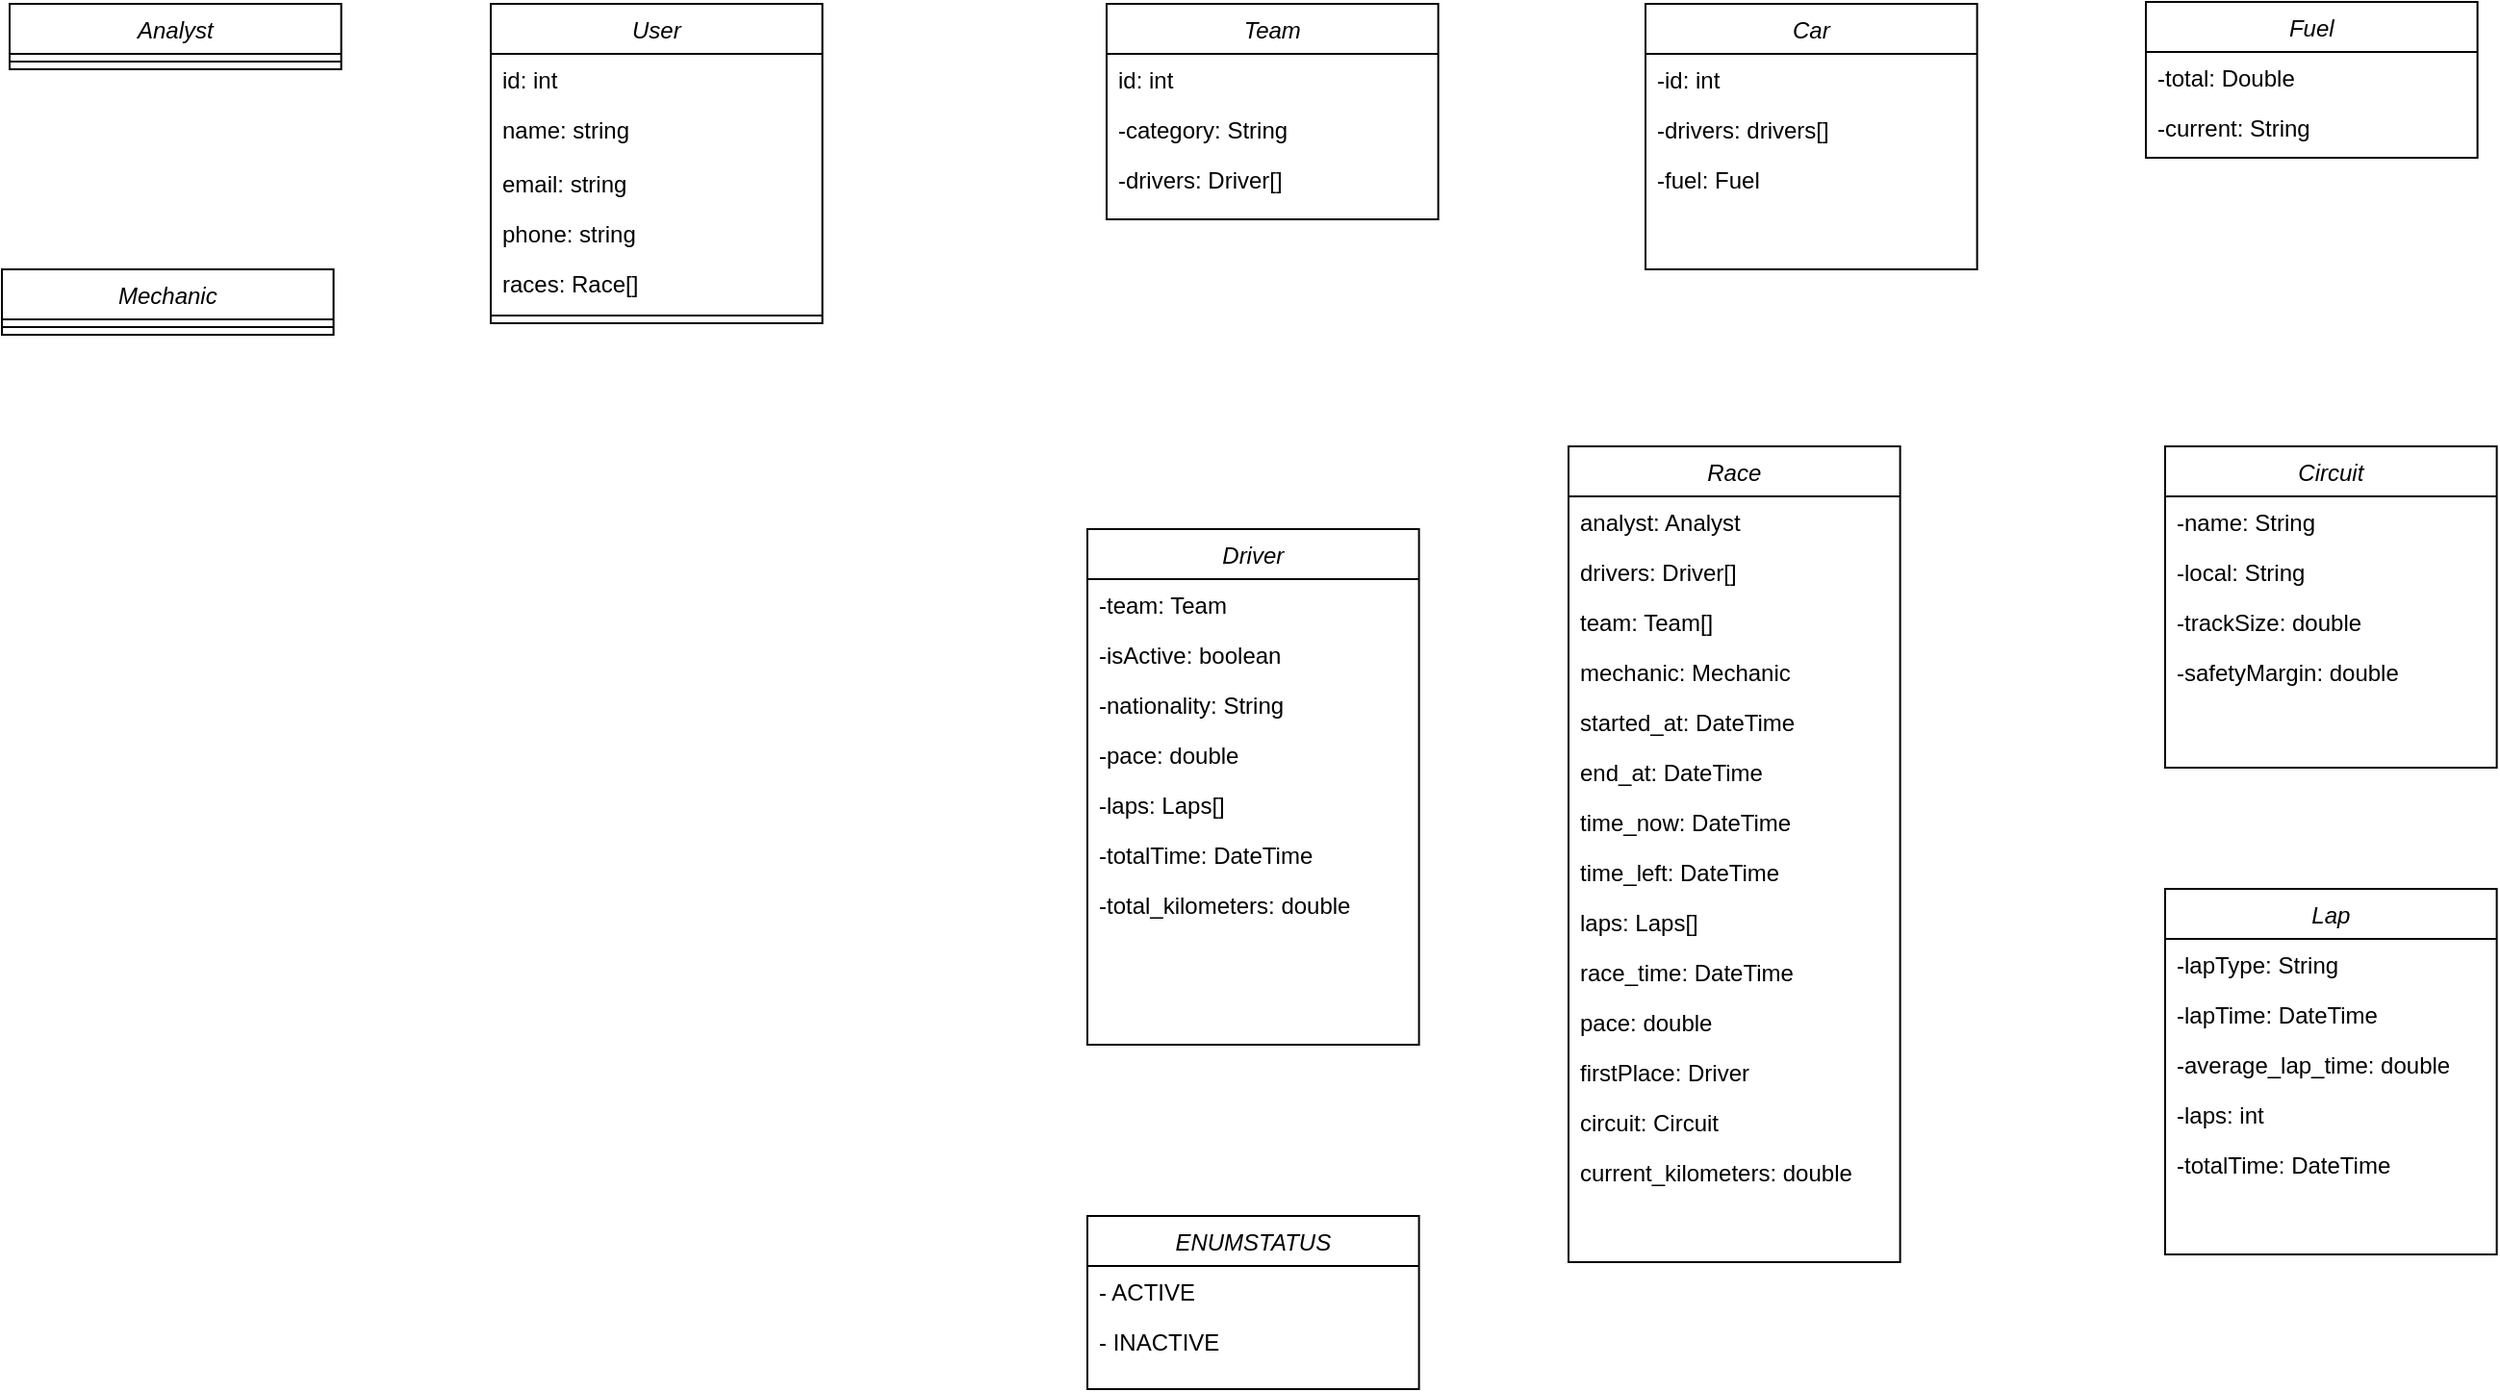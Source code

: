 <mxfile version="21.0.4" type="github">
  <diagram id="C5RBs43oDa-KdzZeNtuy" name="Page-1">
    <mxGraphModel dx="2053" dy="936" grid="1" gridSize="10" guides="1" tooltips="1" connect="1" arrows="1" fold="1" page="1" pageScale="1" pageWidth="827" pageHeight="1169" math="0" shadow="0">
      <root>
        <mxCell id="WIyWlLk6GJQsqaUBKTNV-0" />
        <mxCell id="WIyWlLk6GJQsqaUBKTNV-1" parent="WIyWlLk6GJQsqaUBKTNV-0" />
        <mxCell id="zkfFHV4jXpPFQw0GAbJ--0" value="User" style="swimlane;fontStyle=2;align=center;verticalAlign=top;childLayout=stackLayout;horizontal=1;startSize=26;horizontalStack=0;resizeParent=1;resizeLast=0;collapsible=1;marginBottom=0;rounded=0;shadow=0;strokeWidth=1;" parent="WIyWlLk6GJQsqaUBKTNV-1" vertex="1">
          <mxGeometry x="-160" y="120" width="172.31" height="166" as="geometry">
            <mxRectangle x="230" y="140" width="160" height="26" as="alternateBounds" />
          </mxGeometry>
        </mxCell>
        <mxCell id="zkfFHV4jXpPFQw0GAbJ--1" value="id: int" style="text;align=left;verticalAlign=top;spacingLeft=4;spacingRight=4;overflow=hidden;rotatable=0;points=[[0,0.5],[1,0.5]];portConstraint=eastwest;" parent="zkfFHV4jXpPFQw0GAbJ--0" vertex="1">
          <mxGeometry y="26" width="172.31" height="26" as="geometry" />
        </mxCell>
        <mxCell id="zkfFHV4jXpPFQw0GAbJ--2" value="name: string" style="text;align=left;verticalAlign=top;spacingLeft=4;spacingRight=4;overflow=hidden;rotatable=0;points=[[0,0.5],[1,0.5]];portConstraint=eastwest;rounded=0;shadow=0;html=0;" parent="zkfFHV4jXpPFQw0GAbJ--0" vertex="1">
          <mxGeometry y="52" width="172.31" height="28" as="geometry" />
        </mxCell>
        <mxCell id="zkfFHV4jXpPFQw0GAbJ--3" value="email: string" style="text;align=left;verticalAlign=top;spacingLeft=4;spacingRight=4;overflow=hidden;rotatable=0;points=[[0,0.5],[1,0.5]];portConstraint=eastwest;rounded=0;shadow=0;html=0;" parent="zkfFHV4jXpPFQw0GAbJ--0" vertex="1">
          <mxGeometry y="80" width="172.31" height="26" as="geometry" />
        </mxCell>
        <mxCell id="9AGuQ0FXEvpkbl0KZOvJ-0" value="phone: string" style="text;align=left;verticalAlign=top;spacingLeft=4;spacingRight=4;overflow=hidden;rotatable=0;points=[[0,0.5],[1,0.5]];portConstraint=eastwest;rounded=0;shadow=0;html=0;" parent="zkfFHV4jXpPFQw0GAbJ--0" vertex="1">
          <mxGeometry y="106" width="172.31" height="26" as="geometry" />
        </mxCell>
        <mxCell id="9AGuQ0FXEvpkbl0KZOvJ-44" value="races: Race[]" style="text;align=left;verticalAlign=top;spacingLeft=4;spacingRight=4;overflow=hidden;rotatable=0;points=[[0,0.5],[1,0.5]];portConstraint=eastwest;rounded=0;shadow=0;html=0;" parent="zkfFHV4jXpPFQw0GAbJ--0" vertex="1">
          <mxGeometry y="132" width="172.31" height="26" as="geometry" />
        </mxCell>
        <mxCell id="zkfFHV4jXpPFQw0GAbJ--4" value="" style="line;html=1;strokeWidth=1;align=left;verticalAlign=middle;spacingTop=-1;spacingLeft=3;spacingRight=3;rotatable=0;labelPosition=right;points=[];portConstraint=eastwest;" parent="zkfFHV4jXpPFQw0GAbJ--0" vertex="1">
          <mxGeometry y="158" width="172.31" height="8" as="geometry" />
        </mxCell>
        <mxCell id="9AGuQ0FXEvpkbl0KZOvJ-2" value="Mechanic" style="swimlane;fontStyle=2;align=center;verticalAlign=top;childLayout=stackLayout;horizontal=1;startSize=26;horizontalStack=0;resizeParent=1;resizeLast=0;collapsible=1;marginBottom=0;rounded=0;shadow=0;strokeWidth=1;" parent="WIyWlLk6GJQsqaUBKTNV-1" vertex="1">
          <mxGeometry x="-414" y="258" width="172.31" height="34" as="geometry">
            <mxRectangle x="230" y="140" width="160" height="26" as="alternateBounds" />
          </mxGeometry>
        </mxCell>
        <mxCell id="9AGuQ0FXEvpkbl0KZOvJ-7" value="" style="line;html=1;strokeWidth=1;align=left;verticalAlign=middle;spacingTop=-1;spacingLeft=3;spacingRight=3;rotatable=0;labelPosition=right;points=[];portConstraint=eastwest;" parent="9AGuQ0FXEvpkbl0KZOvJ-2" vertex="1">
          <mxGeometry y="26" width="172.31" height="8" as="geometry" />
        </mxCell>
        <mxCell id="9AGuQ0FXEvpkbl0KZOvJ-11" value="Driver" style="swimlane;fontStyle=2;align=center;verticalAlign=top;childLayout=stackLayout;horizontal=1;startSize=26;horizontalStack=0;resizeParent=1;resizeLast=0;collapsible=1;marginBottom=0;rounded=0;shadow=0;strokeWidth=1;" parent="WIyWlLk6GJQsqaUBKTNV-1" vertex="1">
          <mxGeometry x="150" y="393" width="172.31" height="268" as="geometry">
            <mxRectangle x="230" y="140" width="160" height="26" as="alternateBounds" />
          </mxGeometry>
        </mxCell>
        <mxCell id="9AGuQ0FXEvpkbl0KZOvJ-26" value="-team: Team" style="text;align=left;verticalAlign=top;spacingLeft=4;spacingRight=4;overflow=hidden;rotatable=0;points=[[0,0.5],[1,0.5]];portConstraint=eastwest;rounded=0;shadow=0;html=0;" parent="9AGuQ0FXEvpkbl0KZOvJ-11" vertex="1">
          <mxGeometry y="26" width="172.31" height="26" as="geometry" />
        </mxCell>
        <mxCell id="9AGuQ0FXEvpkbl0KZOvJ-38" value="-isActive: boolean" style="text;align=left;verticalAlign=top;spacingLeft=4;spacingRight=4;overflow=hidden;rotatable=0;points=[[0,0.5],[1,0.5]];portConstraint=eastwest;rounded=0;shadow=0;html=0;" parent="9AGuQ0FXEvpkbl0KZOvJ-11" vertex="1">
          <mxGeometry y="52" width="172.31" height="26" as="geometry" />
        </mxCell>
        <mxCell id="9AGuQ0FXEvpkbl0KZOvJ-40" value="-nationality: String&#xa;&#xa;" style="text;align=left;verticalAlign=top;spacingLeft=4;spacingRight=4;overflow=hidden;rotatable=0;points=[[0,0.5],[1,0.5]];portConstraint=eastwest;rounded=0;shadow=0;html=0;" parent="9AGuQ0FXEvpkbl0KZOvJ-11" vertex="1">
          <mxGeometry y="78" width="172.31" height="26" as="geometry" />
        </mxCell>
        <mxCell id="9AGuQ0FXEvpkbl0KZOvJ-67" value="-pace: double" style="text;align=left;verticalAlign=top;spacingLeft=4;spacingRight=4;overflow=hidden;rotatable=0;points=[[0,0.5],[1,0.5]];portConstraint=eastwest;rounded=0;shadow=0;html=0;" parent="9AGuQ0FXEvpkbl0KZOvJ-11" vertex="1">
          <mxGeometry y="104" width="172.31" height="26" as="geometry" />
        </mxCell>
        <mxCell id="9AGuQ0FXEvpkbl0KZOvJ-68" value="-laps: Laps[]" style="text;align=left;verticalAlign=top;spacingLeft=4;spacingRight=4;overflow=hidden;rotatable=0;points=[[0,0.5],[1,0.5]];portConstraint=eastwest;rounded=0;shadow=0;html=0;" parent="9AGuQ0FXEvpkbl0KZOvJ-11" vertex="1">
          <mxGeometry y="130" width="172.31" height="26" as="geometry" />
        </mxCell>
        <mxCell id="9AGuQ0FXEvpkbl0KZOvJ-69" value="-totalTime: DateTime" style="text;align=left;verticalAlign=top;spacingLeft=4;spacingRight=4;overflow=hidden;rotatable=0;points=[[0,0.5],[1,0.5]];portConstraint=eastwest;rounded=0;shadow=0;html=0;" parent="9AGuQ0FXEvpkbl0KZOvJ-11" vertex="1">
          <mxGeometry y="156" width="172.31" height="26" as="geometry" />
        </mxCell>
        <mxCell id="9AGuQ0FXEvpkbl0KZOvJ-74" value="-total_kilometers: double" style="text;align=left;verticalAlign=top;spacingLeft=4;spacingRight=4;overflow=hidden;rotatable=0;points=[[0,0.5],[1,0.5]];portConstraint=eastwest;rounded=0;shadow=0;html=0;" parent="9AGuQ0FXEvpkbl0KZOvJ-11" vertex="1">
          <mxGeometry y="182" width="172.31" height="26" as="geometry" />
        </mxCell>
        <mxCell id="9AGuQ0FXEvpkbl0KZOvJ-18" value="Race" style="swimlane;fontStyle=2;align=center;verticalAlign=top;childLayout=stackLayout;horizontal=1;startSize=26;horizontalStack=0;resizeParent=1;resizeLast=0;collapsible=1;marginBottom=0;rounded=0;shadow=0;strokeWidth=1;" parent="WIyWlLk6GJQsqaUBKTNV-1" vertex="1">
          <mxGeometry x="400" y="350" width="172.31" height="424" as="geometry">
            <mxRectangle x="230" y="140" width="160" height="26" as="alternateBounds" />
          </mxGeometry>
        </mxCell>
        <mxCell id="9AGuQ0FXEvpkbl0KZOvJ-23" value="analyst: Analyst&#xa;&#xa;" style="text;align=left;verticalAlign=top;spacingLeft=4;spacingRight=4;overflow=hidden;rotatable=0;points=[[0,0.5],[1,0.5]];portConstraint=eastwest;rounded=0;shadow=0;html=0;" parent="9AGuQ0FXEvpkbl0KZOvJ-18" vertex="1">
          <mxGeometry y="26" width="172.31" height="26" as="geometry" />
        </mxCell>
        <mxCell id="9AGuQ0FXEvpkbl0KZOvJ-24" value="drivers: Driver[]&#xa;&#xa;" style="text;align=left;verticalAlign=top;spacingLeft=4;spacingRight=4;overflow=hidden;rotatable=0;points=[[0,0.5],[1,0.5]];portConstraint=eastwest;rounded=0;shadow=0;html=0;" parent="9AGuQ0FXEvpkbl0KZOvJ-18" vertex="1">
          <mxGeometry y="52" width="172.31" height="26" as="geometry" />
        </mxCell>
        <mxCell id="9AGuQ0FXEvpkbl0KZOvJ-25" value="team: Team[]&#xa;&#xa;" style="text;align=left;verticalAlign=top;spacingLeft=4;spacingRight=4;overflow=hidden;rotatable=0;points=[[0,0.5],[1,0.5]];portConstraint=eastwest;rounded=0;shadow=0;html=0;" parent="9AGuQ0FXEvpkbl0KZOvJ-18" vertex="1">
          <mxGeometry y="78" width="172.31" height="26" as="geometry" />
        </mxCell>
        <mxCell id="9AGuQ0FXEvpkbl0KZOvJ-43" value="mechanic: Mechanic&#xa;&#xa;" style="text;align=left;verticalAlign=top;spacingLeft=4;spacingRight=4;overflow=hidden;rotatable=0;points=[[0,0.5],[1,0.5]];portConstraint=eastwest;rounded=0;shadow=0;html=0;" parent="9AGuQ0FXEvpkbl0KZOvJ-18" vertex="1">
          <mxGeometry y="104" width="172.31" height="26" as="geometry" />
        </mxCell>
        <mxCell id="9AGuQ0FXEvpkbl0KZOvJ-45" value="started_at: DateTime&#xa;&#xa;" style="text;align=left;verticalAlign=top;spacingLeft=4;spacingRight=4;overflow=hidden;rotatable=0;points=[[0,0.5],[1,0.5]];portConstraint=eastwest;rounded=0;shadow=0;html=0;" parent="9AGuQ0FXEvpkbl0KZOvJ-18" vertex="1">
          <mxGeometry y="130" width="172.31" height="26" as="geometry" />
        </mxCell>
        <mxCell id="9AGuQ0FXEvpkbl0KZOvJ-46" value="end_at: DateTime&#xa;&#xa;" style="text;align=left;verticalAlign=top;spacingLeft=4;spacingRight=4;overflow=hidden;rotatable=0;points=[[0,0.5],[1,0.5]];portConstraint=eastwest;rounded=0;shadow=0;html=0;" parent="9AGuQ0FXEvpkbl0KZOvJ-18" vertex="1">
          <mxGeometry y="156" width="172.31" height="26" as="geometry" />
        </mxCell>
        <mxCell id="9AGuQ0FXEvpkbl0KZOvJ-47" value="time_now: DateTime&#xa;&#xa;" style="text;align=left;verticalAlign=top;spacingLeft=4;spacingRight=4;overflow=hidden;rotatable=0;points=[[0,0.5],[1,0.5]];portConstraint=eastwest;rounded=0;shadow=0;html=0;" parent="9AGuQ0FXEvpkbl0KZOvJ-18" vertex="1">
          <mxGeometry y="182" width="172.31" height="26" as="geometry" />
        </mxCell>
        <mxCell id="9AGuQ0FXEvpkbl0KZOvJ-48" value="time_left: DateTime&#xa;&#xa;" style="text;align=left;verticalAlign=top;spacingLeft=4;spacingRight=4;overflow=hidden;rotatable=0;points=[[0,0.5],[1,0.5]];portConstraint=eastwest;rounded=0;shadow=0;html=0;" parent="9AGuQ0FXEvpkbl0KZOvJ-18" vertex="1">
          <mxGeometry y="208" width="172.31" height="26" as="geometry" />
        </mxCell>
        <mxCell id="9AGuQ0FXEvpkbl0KZOvJ-80" value="laps: Laps[]&#xa;" style="text;align=left;verticalAlign=top;spacingLeft=4;spacingRight=4;overflow=hidden;rotatable=0;points=[[0,0.5],[1,0.5]];portConstraint=eastwest;rounded=0;shadow=0;html=0;" parent="9AGuQ0FXEvpkbl0KZOvJ-18" vertex="1">
          <mxGeometry y="234" width="172.31" height="26" as="geometry" />
        </mxCell>
        <mxCell id="9AGuQ0FXEvpkbl0KZOvJ-49" value="race_time: DateTime&#xa;&#xa;" style="text;align=left;verticalAlign=top;spacingLeft=4;spacingRight=4;overflow=hidden;rotatable=0;points=[[0,0.5],[1,0.5]];portConstraint=eastwest;rounded=0;shadow=0;html=0;" parent="9AGuQ0FXEvpkbl0KZOvJ-18" vertex="1">
          <mxGeometry y="260" width="172.31" height="26" as="geometry" />
        </mxCell>
        <mxCell id="9AGuQ0FXEvpkbl0KZOvJ-62" value="pace: double" style="text;align=left;verticalAlign=top;spacingLeft=4;spacingRight=4;overflow=hidden;rotatable=0;points=[[0,0.5],[1,0.5]];portConstraint=eastwest;rounded=0;shadow=0;html=0;" parent="9AGuQ0FXEvpkbl0KZOvJ-18" vertex="1">
          <mxGeometry y="286" width="172.31" height="26" as="geometry" />
        </mxCell>
        <mxCell id="9AGuQ0FXEvpkbl0KZOvJ-63" value="firstPlace: Driver" style="text;align=left;verticalAlign=top;spacingLeft=4;spacingRight=4;overflow=hidden;rotatable=0;points=[[0,0.5],[1,0.5]];portConstraint=eastwest;rounded=0;shadow=0;html=0;" parent="9AGuQ0FXEvpkbl0KZOvJ-18" vertex="1">
          <mxGeometry y="312" width="172.31" height="26" as="geometry" />
        </mxCell>
        <mxCell id="9AGuQ0FXEvpkbl0KZOvJ-72" value="circuit: Circuit" style="text;align=left;verticalAlign=top;spacingLeft=4;spacingRight=4;overflow=hidden;rotatable=0;points=[[0,0.5],[1,0.5]];portConstraint=eastwest;rounded=0;shadow=0;html=0;" parent="9AGuQ0FXEvpkbl0KZOvJ-18" vertex="1">
          <mxGeometry y="338" width="172.31" height="26" as="geometry" />
        </mxCell>
        <mxCell id="9AGuQ0FXEvpkbl0KZOvJ-73" value="current_kilometers: double" style="text;align=left;verticalAlign=top;spacingLeft=4;spacingRight=4;overflow=hidden;rotatable=0;points=[[0,0.5],[1,0.5]];portConstraint=eastwest;rounded=0;shadow=0;html=0;" parent="9AGuQ0FXEvpkbl0KZOvJ-18" vertex="1">
          <mxGeometry y="364" width="172.31" height="26" as="geometry" />
        </mxCell>
        <mxCell id="9AGuQ0FXEvpkbl0KZOvJ-27" value="Team" style="swimlane;fontStyle=2;align=center;verticalAlign=top;childLayout=stackLayout;horizontal=1;startSize=26;horizontalStack=0;resizeParent=1;resizeLast=0;collapsible=1;marginBottom=0;rounded=0;shadow=0;strokeWidth=1;" parent="WIyWlLk6GJQsqaUBKTNV-1" vertex="1">
          <mxGeometry x="160" y="120" width="172.31" height="112" as="geometry">
            <mxRectangle x="230" y="140" width="160" height="26" as="alternateBounds" />
          </mxGeometry>
        </mxCell>
        <mxCell id="9AGuQ0FXEvpkbl0KZOvJ-28" value="id: int&#xa;" style="text;align=left;verticalAlign=top;spacingLeft=4;spacingRight=4;overflow=hidden;rotatable=0;points=[[0,0.5],[1,0.5]];portConstraint=eastwest;rounded=0;shadow=0;html=0;" parent="9AGuQ0FXEvpkbl0KZOvJ-27" vertex="1">
          <mxGeometry y="26" width="172.31" height="26" as="geometry" />
        </mxCell>
        <mxCell id="9AGuQ0FXEvpkbl0KZOvJ-33" value="-category: String&#xa;" style="text;align=left;verticalAlign=top;spacingLeft=4;spacingRight=4;overflow=hidden;rotatable=0;points=[[0,0.5],[1,0.5]];portConstraint=eastwest;rounded=0;shadow=0;html=0;" parent="9AGuQ0FXEvpkbl0KZOvJ-27" vertex="1">
          <mxGeometry y="52" width="172.31" height="26" as="geometry" />
        </mxCell>
        <mxCell id="9AGuQ0FXEvpkbl0KZOvJ-34" value="-drivers: Driver[]&#xa;" style="text;align=left;verticalAlign=top;spacingLeft=4;spacingRight=4;overflow=hidden;rotatable=0;points=[[0,0.5],[1,0.5]];portConstraint=eastwest;rounded=0;shadow=0;html=0;" parent="9AGuQ0FXEvpkbl0KZOvJ-27" vertex="1">
          <mxGeometry y="78" width="172.31" height="26" as="geometry" />
        </mxCell>
        <mxCell id="9AGuQ0FXEvpkbl0KZOvJ-75" value="Car" style="swimlane;fontStyle=2;align=center;verticalAlign=top;childLayout=stackLayout;horizontal=1;startSize=26;horizontalStack=0;resizeParent=1;resizeLast=0;collapsible=1;marginBottom=0;rounded=0;shadow=0;strokeWidth=1;" parent="WIyWlLk6GJQsqaUBKTNV-1" vertex="1">
          <mxGeometry x="440" y="120" width="172.31" height="138" as="geometry">
            <mxRectangle x="230" y="140" width="160" height="26" as="alternateBounds" />
          </mxGeometry>
        </mxCell>
        <mxCell id="9AGuQ0FXEvpkbl0KZOvJ-76" value="-id: int&#xa;" style="text;align=left;verticalAlign=top;spacingLeft=4;spacingRight=4;overflow=hidden;rotatable=0;points=[[0,0.5],[1,0.5]];portConstraint=eastwest;rounded=0;shadow=0;html=0;" parent="9AGuQ0FXEvpkbl0KZOvJ-75" vertex="1">
          <mxGeometry y="26" width="172.31" height="26" as="geometry" />
        </mxCell>
        <mxCell id="9AGuQ0FXEvpkbl0KZOvJ-78" value="-drivers: drivers[]&#xa;" style="text;align=left;verticalAlign=top;spacingLeft=4;spacingRight=4;overflow=hidden;rotatable=0;points=[[0,0.5],[1,0.5]];portConstraint=eastwest;rounded=0;shadow=0;html=0;" parent="9AGuQ0FXEvpkbl0KZOvJ-75" vertex="1">
          <mxGeometry y="52" width="172.31" height="26" as="geometry" />
        </mxCell>
        <mxCell id="9AGuQ0FXEvpkbl0KZOvJ-81" value="-fuel: Fuel&#xa;" style="text;align=left;verticalAlign=top;spacingLeft=4;spacingRight=4;overflow=hidden;rotatable=0;points=[[0,0.5],[1,0.5]];portConstraint=eastwest;rounded=0;shadow=0;html=0;" parent="9AGuQ0FXEvpkbl0KZOvJ-75" vertex="1">
          <mxGeometry y="78" width="172.31" height="26" as="geometry" />
        </mxCell>
        <mxCell id="9AGuQ0FXEvpkbl0KZOvJ-51" value="Circuit" style="swimlane;fontStyle=2;align=center;verticalAlign=top;childLayout=stackLayout;horizontal=1;startSize=26;horizontalStack=0;resizeParent=1;resizeLast=0;collapsible=1;marginBottom=0;rounded=0;shadow=0;strokeWidth=1;" parent="WIyWlLk6GJQsqaUBKTNV-1" vertex="1">
          <mxGeometry x="710" y="350" width="172.31" height="167" as="geometry">
            <mxRectangle x="230" y="140" width="160" height="26" as="alternateBounds" />
          </mxGeometry>
        </mxCell>
        <mxCell id="9AGuQ0FXEvpkbl0KZOvJ-53" value="-name: String&#xa;" style="text;align=left;verticalAlign=top;spacingLeft=4;spacingRight=4;overflow=hidden;rotatable=0;points=[[0,0.5],[1,0.5]];portConstraint=eastwest;rounded=0;shadow=0;html=0;" parent="9AGuQ0FXEvpkbl0KZOvJ-51" vertex="1">
          <mxGeometry y="26" width="172.31" height="26" as="geometry" />
        </mxCell>
        <mxCell id="9AGuQ0FXEvpkbl0KZOvJ-56" value="-local: String&#xa;" style="text;align=left;verticalAlign=top;spacingLeft=4;spacingRight=4;overflow=hidden;rotatable=0;points=[[0,0.5],[1,0.5]];portConstraint=eastwest;rounded=0;shadow=0;html=0;" parent="9AGuQ0FXEvpkbl0KZOvJ-51" vertex="1">
          <mxGeometry y="52" width="172.31" height="26" as="geometry" />
        </mxCell>
        <mxCell id="9AGuQ0FXEvpkbl0KZOvJ-57" value="-trackSize: double&#xa;" style="text;align=left;verticalAlign=top;spacingLeft=4;spacingRight=4;overflow=hidden;rotatable=0;points=[[0,0.5],[1,0.5]];portConstraint=eastwest;rounded=0;shadow=0;html=0;" parent="9AGuQ0FXEvpkbl0KZOvJ-51" vertex="1">
          <mxGeometry y="78" width="172.31" height="26" as="geometry" />
        </mxCell>
        <mxCell id="9AGuQ0FXEvpkbl0KZOvJ-58" value="-safetyMargin: double&#xa;" style="text;align=left;verticalAlign=top;spacingLeft=4;spacingRight=4;overflow=hidden;rotatable=0;points=[[0,0.5],[1,0.5]];portConstraint=eastwest;rounded=0;shadow=0;html=0;" parent="9AGuQ0FXEvpkbl0KZOvJ-51" vertex="1">
          <mxGeometry y="104" width="172.31" height="26" as="geometry" />
        </mxCell>
        <mxCell id="9AGuQ0FXEvpkbl0KZOvJ-59" value="Analyst" style="swimlane;fontStyle=2;align=center;verticalAlign=top;childLayout=stackLayout;horizontal=1;startSize=26;horizontalStack=0;resizeParent=1;resizeLast=0;collapsible=1;marginBottom=0;rounded=0;shadow=0;strokeWidth=1;" parent="WIyWlLk6GJQsqaUBKTNV-1" vertex="1">
          <mxGeometry x="-410" y="120" width="172.31" height="34" as="geometry">
            <mxRectangle x="230" y="140" width="160" height="26" as="alternateBounds" />
          </mxGeometry>
        </mxCell>
        <mxCell id="9AGuQ0FXEvpkbl0KZOvJ-61" value="" style="line;html=1;strokeWidth=1;align=left;verticalAlign=middle;spacingTop=-1;spacingLeft=3;spacingRight=3;rotatable=0;labelPosition=right;points=[];portConstraint=eastwest;" parent="9AGuQ0FXEvpkbl0KZOvJ-59" vertex="1">
          <mxGeometry y="26" width="172.31" height="8" as="geometry" />
        </mxCell>
        <mxCell id="9AGuQ0FXEvpkbl0KZOvJ-84" value="Lap" style="swimlane;fontStyle=2;align=center;verticalAlign=top;childLayout=stackLayout;horizontal=1;startSize=26;horizontalStack=0;resizeParent=1;resizeLast=0;collapsible=1;marginBottom=0;rounded=0;shadow=0;strokeWidth=1;" parent="WIyWlLk6GJQsqaUBKTNV-1" vertex="1">
          <mxGeometry x="710" y="580" width="172.31" height="190" as="geometry">
            <mxRectangle x="230" y="140" width="160" height="26" as="alternateBounds" />
          </mxGeometry>
        </mxCell>
        <mxCell id="9AGuQ0FXEvpkbl0KZOvJ-86" value="-lapType: String&#xa;" style="text;align=left;verticalAlign=top;spacingLeft=4;spacingRight=4;overflow=hidden;rotatable=0;points=[[0,0.5],[1,0.5]];portConstraint=eastwest;rounded=0;shadow=0;html=0;" parent="9AGuQ0FXEvpkbl0KZOvJ-84" vertex="1">
          <mxGeometry y="26" width="172.31" height="26" as="geometry" />
        </mxCell>
        <mxCell id="9AGuQ0FXEvpkbl0KZOvJ-87" value="-lapTime: DateTime&#xa;" style="text;align=left;verticalAlign=top;spacingLeft=4;spacingRight=4;overflow=hidden;rotatable=0;points=[[0,0.5],[1,0.5]];portConstraint=eastwest;rounded=0;shadow=0;html=0;" parent="9AGuQ0FXEvpkbl0KZOvJ-84" vertex="1">
          <mxGeometry y="52" width="172.31" height="26" as="geometry" />
        </mxCell>
        <mxCell id="9AGuQ0FXEvpkbl0KZOvJ-88" value="-average_lap_time: double" style="text;align=left;verticalAlign=top;spacingLeft=4;spacingRight=4;overflow=hidden;rotatable=0;points=[[0,0.5],[1,0.5]];portConstraint=eastwest;rounded=0;shadow=0;html=0;" parent="9AGuQ0FXEvpkbl0KZOvJ-84" vertex="1">
          <mxGeometry y="78" width="172.31" height="26" as="geometry" />
        </mxCell>
        <mxCell id="9AGuQ0FXEvpkbl0KZOvJ-89" value="-laps: int" style="text;align=left;verticalAlign=top;spacingLeft=4;spacingRight=4;overflow=hidden;rotatable=0;points=[[0,0.5],[1,0.5]];portConstraint=eastwest;rounded=0;shadow=0;html=0;" parent="9AGuQ0FXEvpkbl0KZOvJ-84" vertex="1">
          <mxGeometry y="104" width="172.31" height="26" as="geometry" />
        </mxCell>
        <mxCell id="9AGuQ0FXEvpkbl0KZOvJ-98" value="-totalTime: DateTime" style="text;align=left;verticalAlign=top;spacingLeft=4;spacingRight=4;overflow=hidden;rotatable=0;points=[[0,0.5],[1,0.5]];portConstraint=eastwest;rounded=0;shadow=0;html=0;" parent="9AGuQ0FXEvpkbl0KZOvJ-84" vertex="1">
          <mxGeometry y="130" width="172.31" height="26" as="geometry" />
        </mxCell>
        <mxCell id="hRQF5KtD3f3HJl5D5kbe-2" value="ENUMSTATUS" style="swimlane;fontStyle=2;align=center;verticalAlign=top;childLayout=stackLayout;horizontal=1;startSize=26;horizontalStack=0;resizeParent=1;resizeLast=0;collapsible=1;marginBottom=0;rounded=0;shadow=0;strokeWidth=1;" vertex="1" parent="WIyWlLk6GJQsqaUBKTNV-1">
          <mxGeometry x="150" y="750" width="172.31" height="90" as="geometry">
            <mxRectangle x="230" y="140" width="160" height="26" as="alternateBounds" />
          </mxGeometry>
        </mxCell>
        <mxCell id="hRQF5KtD3f3HJl5D5kbe-4" value="- ACTIVE" style="text;align=left;verticalAlign=top;spacingLeft=4;spacingRight=4;overflow=hidden;rotatable=0;points=[[0,0.5],[1,0.5]];portConstraint=eastwest;rounded=0;shadow=0;html=0;" vertex="1" parent="hRQF5KtD3f3HJl5D5kbe-2">
          <mxGeometry y="26" width="172.31" height="26" as="geometry" />
        </mxCell>
        <mxCell id="hRQF5KtD3f3HJl5D5kbe-7" value="- INACTIVE" style="text;align=left;verticalAlign=top;spacingLeft=4;spacingRight=4;overflow=hidden;rotatable=0;points=[[0,0.5],[1,0.5]];portConstraint=eastwest;rounded=0;shadow=0;html=0;" vertex="1" parent="hRQF5KtD3f3HJl5D5kbe-2">
          <mxGeometry y="52" width="172.31" height="26" as="geometry" />
        </mxCell>
        <mxCell id="hRQF5KtD3f3HJl5D5kbe-9" value="Fuel" style="swimlane;fontStyle=2;align=center;verticalAlign=top;childLayout=stackLayout;horizontal=1;startSize=26;horizontalStack=0;resizeParent=1;resizeLast=0;collapsible=1;marginBottom=0;rounded=0;shadow=0;strokeWidth=1;" vertex="1" parent="WIyWlLk6GJQsqaUBKTNV-1">
          <mxGeometry x="700" y="119" width="172.31" height="81" as="geometry">
            <mxRectangle x="230" y="140" width="160" height="26" as="alternateBounds" />
          </mxGeometry>
        </mxCell>
        <mxCell id="hRQF5KtD3f3HJl5D5kbe-11" value="-total: Double&#xa;" style="text;align=left;verticalAlign=top;spacingLeft=4;spacingRight=4;overflow=hidden;rotatable=0;points=[[0,0.5],[1,0.5]];portConstraint=eastwest;rounded=0;shadow=0;html=0;" vertex="1" parent="hRQF5KtD3f3HJl5D5kbe-9">
          <mxGeometry y="26" width="172.31" height="26" as="geometry" />
        </mxCell>
        <mxCell id="hRQF5KtD3f3HJl5D5kbe-12" value="-current: String&#xa;" style="text;align=left;verticalAlign=top;spacingLeft=4;spacingRight=4;overflow=hidden;rotatable=0;points=[[0,0.5],[1,0.5]];portConstraint=eastwest;rounded=0;shadow=0;html=0;" vertex="1" parent="hRQF5KtD3f3HJl5D5kbe-9">
          <mxGeometry y="52" width="172.31" height="26" as="geometry" />
        </mxCell>
      </root>
    </mxGraphModel>
  </diagram>
</mxfile>
